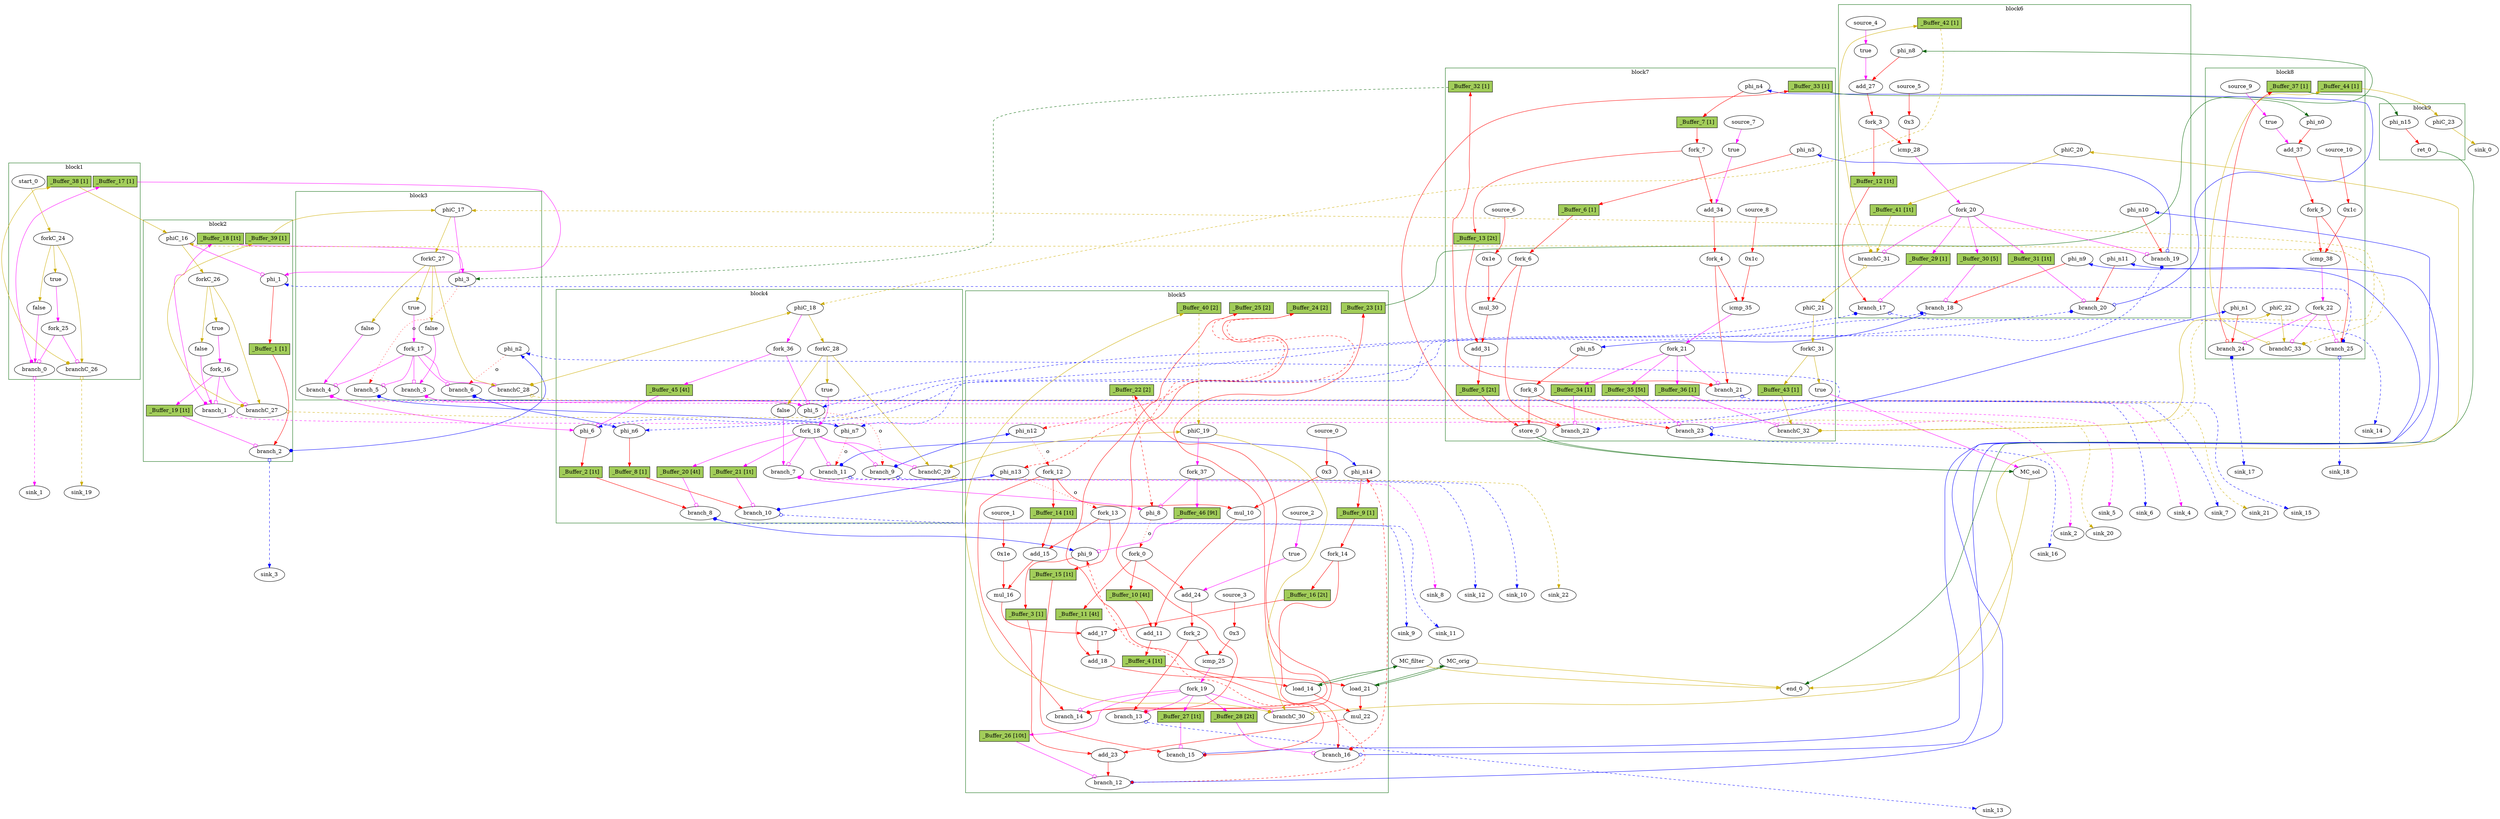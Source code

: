 // Number of blocks: 218
// Number of channels: 334
Digraph G {

  // Blocks
subgraph cluster_1 {
color = "darkgreen"
label = "block1"
  brCst_block1 [type=Constant, in="in1:1", out="out1:1", bbID = 1, value="0x1", label=true,  shape=oval];
  cst_0 [type=Constant, in="in1:1", out="out1:1", bbID = 1, value="0x0", label=false,  shape=oval];
  branch_0 [type=Branch, in="in1:1 in2?:1", out="out1+:1 out2-:1", bbID = 1,  shape=oval];
  start_0 [type=Entry, in="in1:0", out="out1:0", bbID = 1,  shape=oval];
  forkC_24 [type=Fork, in="in1:0", out="out1:0 out2:0 out3:0", bbID = 1,  shape=oval];
  branchC_26 [type=Branch, in="in1:0 in2?:1", out="out1+:0 out2-:0", bbID = 1,  shape=oval];
  fork_25 [type=Fork, in="in1:1", out="out1:1 out2:1", bbID = 1,  shape=oval];
  _Buffer_17 [type=Buffer, in="in1:1", out="out1:1", bbID = 1, slots=1, transparent=false, label="_Buffer_17 [1]",  shape=box, style=filled, fillcolor=darkolivegreen3, height = 0.4];
  _Buffer_38 [type=Buffer, in="in1:0", out="out1:0", bbID = 1, slots=1, transparent=false, label="_Buffer_38 [1]",  shape=box, style=filled, fillcolor=darkolivegreen3, height = 0.4];
}
subgraph cluster_2 {
color = "darkgreen"
label = "block2"
  phi_1 [type=Mux, in="in1?:1 in2:5 in3:5", out="out1:5", delay=0.366, bbID = 2,  shape=oval];
  brCst_block2 [type=Constant, in="in1:1", out="out1:1", bbID = 2, value="0x1", label=true,  shape=oval];
  cst_1 [type=Constant, in="in1:1", out="out1:1", bbID = 2, value="0x0", label=false,  shape=oval];
  branch_1 [type=Branch, in="in1:1 in2?:1", out="out1+:1 out2-:1", bbID = 2,  shape=oval];
  branch_2 [type=Branch, in="in1:5 in2?:1", out="out1+:5 out2-:5", bbID = 2,  shape=oval];
  fork_16 [type=Fork, in="in1:1", out="out1:1 out2:1 out3:1", bbID = 2,  shape=oval];
  phiC_16 [type=CntrlMerge, in="in1:0 in2:0", out="out1:0 out2?:1", delay=0.166, bbID = 2,  shape=oval];
  forkC_26 [type=Fork, in="in1:0", out="out1:0 out2:0 out3:0", bbID = 2,  shape=oval];
  branchC_27 [type=Branch, in="in1:0 in2?:1", out="out1+:0 out2-:0", bbID = 2,  shape=oval];
  _Buffer_1 [type=Buffer, in="in1:5", out="out1:5", bbID = 2, slots=1, transparent=false, label="_Buffer_1 [1]",  shape=box, style=filled, fillcolor=darkolivegreen3, height = 0.4];
  _Buffer_18 [type=Buffer, in="in1:1", out="out1:1", bbID = 2, slots=1, transparent=true, label="_Buffer_18 [1t]",  shape=box, style=filled, fillcolor=darkolivegreen3, height = 0.4];
  _Buffer_19 [type=Buffer, in="in1:1", out="out1:1", bbID = 2, slots=1, transparent=true, label="_Buffer_19 [1t]",  shape=box, style=filled, fillcolor=darkolivegreen3, height = 0.4];
  _Buffer_39 [type=Buffer, in="in1:0", out="out1:0", bbID = 2, slots=1, transparent=false, label="_Buffer_39 [1]",  shape=box, style=filled, fillcolor=darkolivegreen3, height = 0.4];
}
subgraph cluster_3 {
color = "darkgreen"
label = "block3"
  phi_3 [type=Mux, in="in1?:1 in2:5 in3:5", out="out1:5", delay=0.366, bbID = 3,  shape=oval];
  brCst_block3 [type=Constant, in="in1:1", out="out1:1", bbID = 3, value="0x1", label=true,  shape=oval];
  cst_2 [type=Constant, in="in1:1", out="out1:1", bbID = 3, value="0x0", label=false,  shape=oval];
  cst_3 [type=Constant, in="in1:1", out="out1:1", bbID = 3, value="0x0", label=false,  shape=oval];
  phi_n2 [type=Merge, in="in1:5 in2:5", out="out1:5", delay=0.366, bbID = 3,  shape=oval];
  branch_3 [type=Branch, in="in1:1 in2?:1", out="out1+:1 out2-:1", bbID = 3,  shape=oval];
  branch_4 [type=Branch, in="in1:1 in2?:1", out="out1+:1 out2-:1", bbID = 3,  shape=oval];
  branch_5 [type=Branch, in="in1:5 in2?:1", out="out1+:5 out2-:5", bbID = 3,  shape=oval];
  branch_6 [type=Branch, in="in1:5 in2?:1", out="out1+:5 out2-:5", bbID = 3,  shape=oval];
  fork_17 [type=Fork, in="in1:1", out="out1:1 out2:1 out3:1 out4:1 out5:1", bbID = 3,  shape=oval];
  phiC_17 [type=CntrlMerge, in="in1:0 in2:0", out="out1:0 out2?:1", delay=0.166, bbID = 3,  shape=oval];
  forkC_27 [type=Fork, in="in1:0", out="out1:0 out2:0 out3:0 out4:0", bbID = 3,  shape=oval];
  branchC_28 [type=Branch, in="in1:0 in2?:1", out="out1+:0 out2-:0", bbID = 3,  shape=oval];
}
subgraph cluster_4 {
color = "darkgreen"
label = "block4"
  phi_5 [type=Mux, in="in1?:1 in2:3 in3:3", out="out1:3", delay=0.366, bbID = 4, retimingDiff=0.5,  shape=oval];
  phi_6 [type=Mux, in="in1?:1 in2:32 in3:32", out="out1:32", delay=0.366, bbID = 4, retimingDiff=4.5,  shape=oval];
  brCst_block4 [type=Constant, in="in1:1", out="out1:1", bbID = 4, value="0x1", label=true, retimingDiff=0.5,  shape=oval];
  cst_4 [type=Constant, in="in1:1", out="out1:1", bbID = 4, value="0x0", label=false, retimingDiff=0.5,  shape=oval];
  phi_n6 [type=Merge, in="in1:5 in2:5", out="out1:5", delay=0.366, bbID = 4,  shape=oval];
  phi_n7 [type=Merge, in="in1:5 in2:5", out="out1:5", delay=0.366, bbID = 4, retimingDiff=0.5,  shape=oval];
  branch_7 [type=Branch, in="in1:1 in2?:1", out="out1+:1 out2-:1", bbID = 4, retimingDiff=0.5,  shape=oval];
  branch_8 [type=Branch, in="in1:32 in2?:1", out="out1+:32 out2-:32", bbID = 4, retimingDiff=4.5,  shape=oval];
  branch_9 [type=Branch, in="in1:3 in2?:1", out="out1+:3 out2-:3", bbID = 4, retimingDiff=0.5,  shape=oval];
  branch_10 [type=Branch, in="in1:5 in2?:1", out="out1+:5 out2-:5", bbID = 4, retimingDiff=0.5,  shape=oval];
  branch_11 [type=Branch, in="in1:5 in2?:1", out="out1+:5 out2-:5", bbID = 4, retimingDiff=0.5,  shape=oval];
  fork_18 [type=Fork, in="in1:1", out="out1:1 out2:1 out3:1 out4:1 out5:1 out6:1", bbID = 4, retimingDiff=0.5,  shape=oval];
  phiC_18 [type=CntrlMerge, in="in1:0 in2:0", out="out1:0 out2?:1", delay=0.166, bbID = 4, retimingDiff=0.5,  shape=oval];
  forkC_28 [type=Fork, in="in1:0", out="out1:0 out2:0 out3:0", bbID = 4, retimingDiff=0.5,  shape=oval];
  branchC_29 [type=Branch, in="in1:0 in2?:1", out="out1+:0 out2-:0", bbID = 4, retimingDiff=0.5,  shape=oval];
  fork_36 [type=Fork, in="in1:1", out="out1:1 out2:1", bbID = 4, retimingDiff=0.5,  shape=oval];
  _Buffer_2 [type=Buffer, in="in1:32", out="out1:32", bbID = 4, slots=1, transparent=true, label="_Buffer_2 [1t]",  shape=box, style=filled, fillcolor=darkolivegreen3, height = 0.4];
  _Buffer_8 [type=Buffer, in="in1:5", out="out1:5", bbID = 4, slots=1, transparent=false, label="_Buffer_8 [1]",  shape=box, style=filled, fillcolor=darkolivegreen3, height = 0.4];
  _Buffer_20 [type=Buffer, in="in1:1", out="out1:1", bbID = 4, slots=4, transparent=true, label="_Buffer_20 [4t]",  shape=box, style=filled, fillcolor=darkolivegreen3, height = 0.4];
  _Buffer_21 [type=Buffer, in="in1:1", out="out1:1", bbID = 4, slots=1, transparent=true, label="_Buffer_21 [1t]",  shape=box, style=filled, fillcolor=darkolivegreen3, height = 0.4];
  _Buffer_45 [type=Buffer, in="in1:1", out="out1:1", bbID = 4, slots=4, transparent=true, label="_Buffer_45 [4t]",  shape=box, style=filled, fillcolor=darkolivegreen3, height = 0.4];
}
subgraph cluster_5 {
color = "darkgreen"
label = "block5"
  phi_8 [type=Mux, in="in1?:1 in2:3 in3:3", out="out1:3", delay=0.366, bbID = 5, retimingDiff=0.5,  shape=oval];
  phi_9 [type=Mux, in="in1?:1 in2:32 in3:32", out="out1:32", delay=0.366, bbID = 5, retimingDiff=4.5,  shape=oval];
  cst_5 [type=Constant, in="in1:2", out="out1:2", bbID = 5, value="0x3", label="0x3", retimingDiff=0.5,  shape=oval];
  mul_10 [type=Operator, in="in1:5 in2:5", out="out1:5", op = "mul_op", latency=4, bbID = 5, retimingDiff=2,  shape=oval];
  add_11 [type=Operator, in="in1:6 in2:6", out="out1:6", op = "add_op", delay=1.693, bbID = 5, retimingDiff=2.5,  shape=oval];
  load_14 [type=Operator, in="in1:32 in2:6", out="out1:32 out2:6", op = "mc_load_op", latency=2, bbID = 5, portID = 0, offset = 0, retimingDiff=1,  shape=oval];
  add_15 [type=Operator, in="in1:6 in2:6", out="out1:6", op = "add_op", delay=1.693, bbID = 5, retimingDiff=0.5,  shape=oval];
  cst_6 [type=Constant, in="in1:5", out="out1:5", bbID = 5, value="0x1e", label="0x1e", retimingDiff=0.5,  shape=oval];
  mul_16 [type=Operator, in="in1:11 in2:11", out="out1:11", op = "mul_op", latency=4, bbID = 5, retimingDiff=2,  shape=oval];
  add_17 [type=Operator, in="in1:12 in2:12", out="out1:12", op = "add_op", delay=1.693, bbID = 5, retimingDiff=2.5,  shape=oval];
  add_18 [type=Operator, in="in1:13 in2:13", out="out1:13", op = "add_op", delay=1.693, bbID = 5, retimingDiff=2.5,  shape=oval];
  load_21 [type=Operator, in="in1:32 in2:13", out="out1:32 out2:13", op = "mc_load_op", latency=2, bbID = 5, portID = 0, offset = 0, retimingDiff=1,  shape=oval];
  mul_22 [type=Operator, in="in1:32 in2:32", out="out1:32", op = "mul_op", latency=4, bbID = 5, retimingDiff=2,  shape=oval];
  add_23 [type=Operator, in="in1:32 in2:32", out="out1:32", op = "add_op", delay=1.693, bbID = 5, retimingDiff=5.5,  shape=oval];
  cst_7 [type=Constant, in="in1:1", out="out1:1", bbID = 5, value="0x1", label=true, retimingDiff=0.5,  shape=oval];
  add_24 [type=Operator, in="in1:3 in2:3", out="out1:3", op = "add_op", delay=1.693, bbID = 5, retimingDiff=0.5,  shape=oval];
  cst_8 [type=Constant, in="in1:2", out="out1:2", bbID = 5, value="0x3", label="0x3", retimingDiff=0.5,  shape=oval];
  icmp_25 [type=Operator, in="in1:3 in2:3", out="out1:1", op = "icmp_ult_op", delay=1.53, bbID = 5, retimingDiff=0.5,  shape=oval];
  phi_n12 [type=Merge, in="in1:3 in2:3", out="out1:3", delay=0.366, bbID = 5, retimingDiff=0.5,  shape=oval];
  phi_n13 [type=Merge, in="in1:5 in2:5", out="out1:5", delay=0.366, bbID = 5, retimingDiff=0.5,  shape=oval];
  phi_n14 [type=Merge, in="in1:5 in2:5", out="out1:5", delay=0.366, bbID = 5, retimingDiff=0.5,  shape=oval];
  fork_0 [type=Fork, in="in1:3", out="out1:3 out2:3 out3:3", bbID = 5, retimingDiff=0.5,  shape=oval];
  fork_2 [type=Fork, in="in1:3", out="out1:3 out2:3", bbID = 5, retimingDiff=0.5,  shape=oval];
  fork_12 [type=Fork, in="in1:3", out="out1:3 out2:3 out3:3", bbID = 5, retimingDiff=0.5,  shape=oval];
  fork_13 [type=Fork, in="in1:5", out="out1:5 out2:5", bbID = 5, retimingDiff=0.5,  shape=oval];
  fork_14 [type=Fork, in="in1:5", out="out1:5 out2:5", bbID = 5, retimingDiff=1.5,  shape=oval];
  branch_12 [type=Branch, in="in1:32 in2?:1", out="out1+:32 out2-:32", bbID = 5, retimingDiff=5.5,  shape=oval];
  branch_13 [type=Branch, in="in1:3 in2?:1", out="out1+:3 out2-:3", bbID = 5, retimingDiff=0.5,  shape=oval];
  branch_14 [type=Branch, in="in1:3 in2?:1", out="out1+:3 out2-:3", bbID = 5, retimingDiff=0.5,  shape=oval];
  branch_15 [type=Branch, in="in1:5 in2?:1", out="out1+:5 out2-:5", bbID = 5, retimingDiff=1,  shape=oval];
  branch_16 [type=Branch, in="in1:5 in2?:1", out="out1+:5 out2-:5", bbID = 5, retimingDiff=1.5,  shape=oval];
  fork_19 [type=Fork, in="in1:1", out="out1:1 out2:1 out3:1 out4:1 out5:1 out6:1", bbID = 5, retimingDiff=0.5,  shape=oval];
  phiC_19 [type=CntrlMerge, in="in1:0 in2:0", out="out1:0 out2?:1", delay=0.166, bbID = 5, retimingDiff=0.5,  shape=oval];
  branchC_30 [type=Branch, in="in1:0 in2?:1", out="out1+:0 out2-:0", bbID = 5, retimingDiff=0.5,  shape=oval];
  source_0 [type=Source, out="out1:2", bbID = 5, retimingDiff=0.5,  shape=oval];
  source_1 [type=Source, out="out1:5", bbID = 5, retimingDiff=0.5,  shape=oval];
  source_2 [type=Source, out="out1:1", bbID = 5, retimingDiff=0.5,  shape=oval];
  source_3 [type=Source, out="out1:2", bbID = 5, retimingDiff=0.5,  shape=oval];
  fork_37 [type=Fork, in="in1:1", out="out1:1 out2:1", bbID = 5, retimingDiff=0.5,  shape=oval];
  _Buffer_3 [type=Buffer, in="in1:32", out="out1:32", bbID = 5, slots=1, transparent=false, label="_Buffer_3 [1]",  shape=box, style=filled, fillcolor=darkolivegreen3, height = 0.4];
  _Buffer_4 [type=Buffer, in="in1:6", out="out1:6", bbID = 5, slots=1, transparent=true, label="_Buffer_4 [1t]",  shape=box, style=filled, fillcolor=darkolivegreen3, height = 0.4];
  _Buffer_9 [type=Buffer, in="in1:5", out="out1:5", bbID = 5, slots=1, transparent=false, label="_Buffer_9 [1]",  shape=box, style=filled, fillcolor=darkolivegreen3, height = 0.4];
  _Buffer_10 [type=Buffer, in="in1:3", out="out1:3", bbID = 5, slots=4, transparent=true, label="_Buffer_10 [4t]",  shape=box, style=filled, fillcolor=darkolivegreen3, height = 0.4];
  _Buffer_11 [type=Buffer, in="in1:3", out="out1:3", bbID = 5, slots=4, transparent=true, label="_Buffer_11 [4t]",  shape=box, style=filled, fillcolor=darkolivegreen3, height = 0.4];
  _Buffer_14 [type=Buffer, in="in1:3", out="out1:3", bbID = 5, slots=1, transparent=true, label="_Buffer_14 [1t]",  shape=box, style=filled, fillcolor=darkolivegreen3, height = 0.4];
  _Buffer_15 [type=Buffer, in="in1:5", out="out1:5", bbID = 5, slots=1, transparent=true, label="_Buffer_15 [1t]",  shape=box, style=filled, fillcolor=darkolivegreen3, height = 0.4];
  _Buffer_16 [type=Buffer, in="in1:5", out="out1:5", bbID = 5, slots=2, transparent=true, label="_Buffer_16 [2t]",  shape=box, style=filled, fillcolor=darkolivegreen3, height = 0.4];
  _Buffer_22 [type=Buffer, in="in1:3", out="out1:3", bbID = 5, slots=2, transparent=false, label="_Buffer_22 [2]",  shape=box, style=filled, fillcolor=darkolivegreen3, height = 0.4];
  _Buffer_23 [type=Buffer, in="in1:3", out="out1:3", bbID = 5, slots=1, transparent=false, label="_Buffer_23 [1]",  shape=box, style=filled, fillcolor=darkolivegreen3, height = 0.4];
  _Buffer_24 [type=Buffer, in="in1:3", out="out1:3", bbID = 5, slots=2, transparent=false, label="_Buffer_24 [2]",  shape=box, style=filled, fillcolor=darkolivegreen3, height = 0.4];
  _Buffer_25 [type=Buffer, in="in1:5", out="out1:5", bbID = 5, slots=2, transparent=false, label="_Buffer_25 [2]",  shape=box, style=filled, fillcolor=darkolivegreen3, height = 0.4];
  _Buffer_26 [type=Buffer, in="in1:1", out="out1:1", bbID = 5, slots=10, transparent=true, label="_Buffer_26 [10t]",  shape=box, style=filled, fillcolor=darkolivegreen3, height = 0.4];
  _Buffer_27 [type=Buffer, in="in1:1", out="out1:1", bbID = 5, slots=1, transparent=true, label="_Buffer_27 [1t]",  shape=box, style=filled, fillcolor=darkolivegreen3, height = 0.4];
  _Buffer_28 [type=Buffer, in="in1:1", out="out1:1", bbID = 5, slots=2, transparent=true, label="_Buffer_28 [2t]",  shape=box, style=filled, fillcolor=darkolivegreen3, height = 0.4];
  _Buffer_40 [type=Buffer, in="in1:0", out="out1:0", bbID = 5, slots=2, transparent=false, label="_Buffer_40 [2]",  shape=box, style=filled, fillcolor=darkolivegreen3, height = 0.4];
  _Buffer_46 [type=Buffer, in="in1:1", out="out1:1", bbID = 5, slots=9, transparent=true, label="_Buffer_46 [9t]",  shape=box, style=filled, fillcolor=darkolivegreen3, height = 0.4];
}
subgraph cluster_6 {
color = "darkgreen"
label = "block6"
  cst_9 [type=Constant, in="in1:1", out="out1:1", bbID = 6, value="0x1", label=true, retimingDiff=1,  shape=oval];
  add_27 [type=Operator, in="in1:3 in2:3", out="out1:3", op = "add_op", delay=1.693, bbID = 6, retimingDiff=1,  shape=oval];
  cst_10 [type=Constant, in="in1:2", out="out1:2", bbID = 6, value="0x3", label="0x3", retimingDiff=1,  shape=oval];
  icmp_28 [type=Operator, in="in1:3 in2:3", out="out1:1", op = "icmp_ult_op", delay=1.53, bbID = 6, retimingDiff=1,  shape=oval];
  phi_n8 [type=Merge, in="in1:3", out="out1:3", bbID = 6, retimingDiff=1,  shape=oval];
  phi_n9 [type=Merge, in="in1:32", out="out1:32", bbID = 6, retimingDiff=5.5,  shape=oval];
  phi_n10 [type=Merge, in="in1:5", out="out1:5", bbID = 6, retimingDiff=1,  shape=oval];
  phi_n11 [type=Merge, in="in1:5", out="out1:5", bbID = 6, retimingDiff=1.5,  shape=oval];
  fork_3 [type=Fork, in="in1:3", out="out1:3 out2:3", bbID = 6, retimingDiff=1,  shape=oval];
  branch_17 [type=Branch, in="in1:3 in2?:1", out="out1+:3 out2-:3", bbID = 6, retimingDiff=1.5,  shape=oval];
  branch_18 [type=Branch, in="in1:32 in2?:1", out="out1+:32 out2-:32", bbID = 6, retimingDiff=5.5,  shape=oval];
  branch_19 [type=Branch, in="in1:5 in2?:1", out="out1+:5 out2-:5", bbID = 6, retimingDiff=1,  shape=oval];
  branch_20 [type=Branch, in="in1:5 in2?:1", out="out1+:5 out2-:5", bbID = 6, retimingDiff=1.5,  shape=oval];
  fork_20 [type=Fork, in="in1:1", out="out1:1 out2:1 out3:1 out4:1 out5:1", bbID = 6, retimingDiff=1,  shape=oval];
  phiC_20 [type=Merge, in="in1:0", out="out1:0", delay=0.166, bbID = 6, retimingDiff=0.5,  shape=oval];
  branchC_31 [type=Branch, in="in1:0 in2?:1", out="out1+:0 out2-:0", bbID = 6, retimingDiff=1,  shape=oval];
  source_4 [type=Source, out="out1:1", bbID = 6, retimingDiff=1,  shape=oval];
  source_5 [type=Source, out="out1:2", bbID = 6, retimingDiff=1,  shape=oval];
  _Buffer_12 [type=Buffer, in="in1:3", out="out1:3", bbID = 6, slots=1, transparent=true, label="_Buffer_12 [1t]",  shape=box, style=filled, fillcolor=darkolivegreen3, height = 0.4];
  _Buffer_29 [type=Buffer, in="in1:1", out="out1:1", bbID = 6, slots=1, transparent=false, label="_Buffer_29 [1]",  shape=box, style=filled, fillcolor=darkolivegreen3, height = 0.4];
  _Buffer_30 [type=Buffer, in="in1:1", out="out1:1", bbID = 6, slots=5, transparent=false, label="_Buffer_30 [5]",  shape=box, style=filled, fillcolor=darkolivegreen3, height = 0.4];
  _Buffer_31 [type=Buffer, in="in1:1", out="out1:1", bbID = 6, slots=1, transparent=true, label="_Buffer_31 [1t]",  shape=box, style=filled, fillcolor=darkolivegreen3, height = 0.4];
  _Buffer_41 [type=Buffer, in="in1:0", out="out1:0", bbID = 6, slots=1, transparent=true, label="_Buffer_41 [1t]",  shape=box, style=filled, fillcolor=darkolivegreen3, height = 0.4];
  _Buffer_42 [type=Buffer, in="in1:0", out="out1:0", bbID = 6, slots=1, transparent=false, label="_Buffer_42 [1]",  shape=box, style=filled, fillcolor=darkolivegreen3, height = 0.4];
}
subgraph cluster_7 {
color = "darkgreen"
label = "block7"
  cst_11 [type=Constant, in="in1:5", out="out1:5", bbID = 7, value="0x1e", label="0x1e",  shape=oval];
  mul_30 [type=Operator, in="in1:10 in2:10", out="out1:10", op = "mul_op", latency=4, bbID = 7,  shape=oval];
  add_31 [type=Operator, in="in1:11 in2:11", out="out1:11", op = "add_op", delay=1.693, bbID = 7,  shape=oval];
  store_0 [type=Operator, in="in1:32 in2:11", out="out1:32 out2:11", op = "mc_store_op", bbID = 7, portID = 0, offset = 0,  shape=oval];
  cst_12 [type=Constant, in="in1:1", out="out1:1", bbID = 7, value="0x1", label=true,  shape=oval];
  add_34 [type=Operator, in="in1:5 in2:5", out="out1:5", op = "add_op", delay=1.693, bbID = 7,  shape=oval];
  cst_13 [type=Constant, in="in1:5", out="out1:5", bbID = 7, value="0x1c", label="0x1c",  shape=oval];
  icmp_35 [type=Operator, in="in1:5 in2:5", out="out1:1", op = "icmp_ult_op", delay=1.53, bbID = 7,  shape=oval];
  phi_n3 [type=Merge, in="in1:5", out="out1:5", bbID = 7,  shape=oval];
  phi_n4 [type=Merge, in="in1:5", out="out1:5", bbID = 7,  shape=oval];
  phi_n5 [type=Merge, in="in1:32", out="out1:32", bbID = 7,  shape=oval];
  fork_4 [type=Fork, in="in1:5", out="out1:5 out2:5", bbID = 7,  shape=oval];
  fork_6 [type=Fork, in="in1:5", out="out1:5 out2:5", bbID = 7,  shape=oval];
  fork_7 [type=Fork, in="in1:5", out="out1:5 out2:5", bbID = 7,  shape=oval];
  fork_8 [type=Fork, in="in1:32", out="out1:32 out2:32", bbID = 7,  shape=oval];
  branch_21 [type=Branch, in="in1:5 in2?:1", out="out1+:5 out2-:5", bbID = 7,  shape=oval];
  branch_22 [type=Branch, in="in1:5 in2?:1", out="out1+:5 out2-:5", bbID = 7,  shape=oval];
  branch_23 [type=Branch, in="in1:32 in2?:1", out="out1+:32 out2-:32", bbID = 7,  shape=oval];
  fork_21 [type=Fork, in="in1:1", out="out1:1 out2:1 out3:1 out4:1", bbID = 7,  shape=oval];
  cst_16 [type=Constant, in="in1:1", out="out1:1", bbID = 7, value="0x1", label=true,  shape=oval];
  phiC_21 [type=Merge, in="in1:0", out="out1:0", delay=0.166, bbID = 7,  shape=oval];
  forkC_31 [type=Fork, in="in1:0", out="out1:0 out2:0", bbID = 7,  shape=oval];
  branchC_32 [type=Branch, in="in1:0 in2?:1", out="out1+:0 out2-:0", bbID = 7,  shape=oval];
  source_6 [type=Source, out="out1:5", bbID = 7,  shape=oval];
  source_7 [type=Source, out="out1:1", bbID = 7,  shape=oval];
  source_8 [type=Source, out="out1:5", bbID = 7,  shape=oval];
  _Buffer_5 [type=Buffer, in="in1:11", out="out1:11", bbID = 7, slots=2, transparent=true, label="_Buffer_5 [2t]",  shape=box, style=filled, fillcolor=darkolivegreen3, height = 0.4];
  _Buffer_6 [type=Buffer, in="in1:5", out="out1:5", bbID = 7, slots=1, transparent=false, label="_Buffer_6 [1]",  shape=box, style=filled, fillcolor=darkolivegreen3, height = 0.4];
  _Buffer_7 [type=Buffer, in="in1:5", out="out1:5", bbID = 7, slots=1, transparent=false, label="_Buffer_7 [1]",  shape=box, style=filled, fillcolor=darkolivegreen3, height = 0.4];
  _Buffer_13 [type=Buffer, in="in1:5", out="out1:5", bbID = 7, slots=2, transparent=true, label="_Buffer_13 [2t]",  shape=box, style=filled, fillcolor=darkolivegreen3, height = 0.4];
  _Buffer_32 [type=Buffer, in="in1:5", out="out1:5", bbID = 7, slots=1, transparent=false, label="_Buffer_32 [1]",  shape=box, style=filled, fillcolor=darkolivegreen3, height = 0.4];
  _Buffer_33 [type=Buffer, in="in1:5", out="out1:5", bbID = 7, slots=1, transparent=false, label="_Buffer_33 [1]",  shape=box, style=filled, fillcolor=darkolivegreen3, height = 0.4];
  _Buffer_34 [type=Buffer, in="in1:1", out="out1:1", bbID = 7, slots=1, transparent=false, label="_Buffer_34 [1]",  shape=box, style=filled, fillcolor=darkolivegreen3, height = 0.4];
  _Buffer_35 [type=Buffer, in="in1:1", out="out1:1", bbID = 7, slots=5, transparent=true, label="_Buffer_35 [5t]",  shape=box, style=filled, fillcolor=darkolivegreen3, height = 0.4];
  _Buffer_36 [type=Buffer, in="in1:1", out="out1:1", bbID = 7, slots=1, transparent=false, label="_Buffer_36 [1]",  shape=box, style=filled, fillcolor=darkolivegreen3, height = 0.4];
  _Buffer_43 [type=Buffer, in="in1:0", out="out1:0", bbID = 7, slots=1, transparent=false, label="_Buffer_43 [1]",  shape=box, style=filled, fillcolor=darkolivegreen3, height = 0.4];
}
subgraph cluster_8 {
color = "darkgreen"
label = "block8"
  cst_14 [type=Constant, in="in1:1", out="out1:1", bbID = 8, value="0x1", label=true,  shape=oval];
  add_37 [type=Operator, in="in1:5 in2:5", out="out1:5", op = "add_op", delay=1.693, bbID = 8,  shape=oval];
  cst_15 [type=Constant, in="in1:5", out="out1:5", bbID = 8, value="0x1c", label="0x1c",  shape=oval];
  icmp_38 [type=Operator, in="in1:5 in2:5", out="out1:1", op = "icmp_ult_op", delay=1.53, bbID = 8,  shape=oval];
  phi_n0 [type=Merge, in="in1:5", out="out1:5", bbID = 8,  shape=oval];
  phi_n1 [type=Merge, in="in1:32", out="out1:32", bbID = 8,  shape=oval];
  fork_5 [type=Fork, in="in1:5", out="out1:5 out2:5", bbID = 8,  shape=oval];
  branch_24 [type=Branch, in="in1:32 in2?:1", out="out1+:32 out2-:32", bbID = 8,  shape=oval];
  branch_25 [type=Branch, in="in1:5 in2?:1", out="out1+:5 out2-:5", bbID = 8,  shape=oval];
  fork_22 [type=Fork, in="in1:1", out="out1:1 out2:1 out3:1", bbID = 8,  shape=oval];
  phiC_22 [type=Merge, in="in1:0", out="out1:0", delay=0.166, bbID = 8,  shape=oval];
  branchC_33 [type=Branch, in="in1:0 in2?:1", out="out1+:0 out2-:0", bbID = 8,  shape=oval];
  source_9 [type=Source, out="out1:1", bbID = 8,  shape=oval];
  source_10 [type=Source, out="out1:5", bbID = 8,  shape=oval];
  _Buffer_37 [type=Buffer, in="in1:32", out="out1:32", bbID = 8, slots=1, transparent=false, label="_Buffer_37 [1]",  shape=box, style=filled, fillcolor=darkolivegreen3, height = 0.4];
  _Buffer_44 [type=Buffer, in="in1:0", out="out1:0", bbID = 8, slots=1, transparent=false, label="_Buffer_44 [1]",  shape=box, style=filled, fillcolor=darkolivegreen3, height = 0.4];
}
subgraph cluster_9 {
color = "darkgreen"
label = "block9"
  ret_0 [type=Operator, in="in1:32", out="out1:32", op = "ret_op", bbID = 9,  shape=oval];
  phi_n15 [type=Merge, in="in1:32", out="out1:32", bbID = 9,  shape=oval];
  phiC_23 [type=Merge, in="in1:0", out="out1:0", delay=0.166, bbID = 9,  shape=oval];
}
  MC_filter [type=MC, in="in1:6*l0a", out="out1:32*l0d out2:0*e", bbID = 0, memory = "filter", bbcount = 0, ldcount = 1, stcount = 0, ];
  MC_orig [type=MC, in="in1:13*l0a", out="out1:32*l0d out2:0*e", bbID = 0, memory = "orig", bbcount = 0, ldcount = 1, stcount = 0, ];
  MC_sol [type=MC, in="in1:32*c0 in2:11*s0a in3:32*s0d", out="out1:0*e", bbID = 0, memory = "sol", bbcount = 1, ldcount = 0, stcount = 1, ];
  end_0 [type=Exit, in="in1:0*e in2:0*e in3:0*e in4:32", out="out1:32", bbID = 0,  shape=oval];
  sink_0 [type=Sink, in="in1:0", bbID = 0,  shape=oval];
  sink_1 [type=Sink, in="in1:1", bbID = 0,  shape=oval];
  sink_2 [type=Sink, in="in1:1", bbID = 0,  shape=oval];
  sink_3 [type=Sink, in="in1:5", bbID = 0,  shape=oval];
  sink_4 [type=Sink, in="in1:1", bbID = 0,  shape=oval];
  sink_5 [type=Sink, in="in1:1", bbID = 0,  shape=oval];
  sink_6 [type=Sink, in="in1:5", bbID = 0,  shape=oval];
  sink_7 [type=Sink, in="in1:5", bbID = 0,  shape=oval];
  sink_8 [type=Sink, in="in1:1", bbID = 0,  shape=oval];
  sink_9 [type=Sink, in="in1:32", bbID = 0,  shape=oval];
  sink_10 [type=Sink, in="in1:3", bbID = 0,  shape=oval];
  sink_11 [type=Sink, in="in1:5", bbID = 0,  shape=oval];
  sink_12 [type=Sink, in="in1:5", bbID = 0,  shape=oval];
  sink_13 [type=Sink, in="in1:3", bbID = 0,  shape=oval];
  sink_14 [type=Sink, in="in1:3", bbID = 0,  shape=oval];
  sink_15 [type=Sink, in="in1:5", bbID = 0,  shape=oval];
  sink_16 [type=Sink, in="in1:32", bbID = 0,  shape=oval];
  sink_17 [type=Sink, in="in1:32", bbID = 0,  shape=oval];
  sink_18 [type=Sink, in="in1:5", bbID = 0,  shape=oval];
  sink_19 [type=Sink, in="in1:0", bbID = 0,  shape=oval];
  sink_20 [type=Sink, in="in1:0", bbID = 0,  shape=oval];
  sink_21 [type=Sink, in="in1:0", bbID = 0,  shape=oval];
  sink_22 [type=Sink, in="in1:0", bbID = 0,  shape=oval];

  // Channels
  brCst_block1 -> fork_25 [from=out1, to=in1, arrowhead=normal, color=magenta];
  cst_0 -> branch_0 [from=out1, to=in1, arrowhead=normal, color=magenta];
  phi_1 -> _Buffer_1 [from=out1, to=in1, arrowhead=normal, color=red];
  brCst_block2 -> fork_16 [from=out1, to=in1, arrowhead=normal, color=magenta];
  cst_1 -> branch_1 [from=out1, to=in1, arrowhead=normal, color=magenta];
  phi_3 -> branch_5 [from=out1, to=in1, arrowhead=normal, color=red, slots=1, style=dotted, label="o", transparent=true];
  brCst_block3 -> fork_17 [from=out1, to=in1, arrowhead=normal, color=magenta];
  cst_2 -> branch_3 [from=out1, to=in1, arrowhead=normal, color=magenta];
  phi_5 -> branch_9 [from=out1, to=in1, arrowhead=normal, color=red, slots=1, style=dotted, label="o", transparent=true];
  cst_3 -> branch_4 [from=out1, to=in1, arrowhead=normal, color=magenta];
  phi_6 -> _Buffer_2 [from=out1, to=in1, arrowhead=normal, color=red];
  brCst_block4 -> fork_18 [from=out1, to=in1, arrowhead=normal, color=magenta];
  cst_4 -> branch_7 [from=out1, to=in1, arrowhead=normal, color=magenta];
  phi_8 -> fork_0 [from=out1, to=in1, arrowhead=normal, color=red, slots=1, style=dotted, label="o", transparent=true];
  phi_9 -> _Buffer_3 [from=out1, to=in1, arrowhead=normal, color=red];
  cst_5 -> mul_10 [from=out1, to=in2, arrowhead=normal, color=red];
  mul_10 -> add_11 [from=out1, to=in1, arrowhead=normal, color=red];
  add_11 -> _Buffer_4 [from=out1, to=in1, arrowhead=normal, color=red];
  load_14 -> mul_22 [from=out1, to=in1, arrowhead=normal, color=red];
  load_14 -> MC_filter [from=out2, to=in1, arrowhead=normal, color=darkgreen];
  add_15 -> mul_16 [from=out1, to=in1, arrowhead=normal, color=red];
  cst_6 -> mul_16 [from=out1, to=in2, arrowhead=normal, color=red];
  mul_16 -> add_17 [from=out1, to=in1, arrowhead=normal, color=red];
  add_17 -> add_18 [from=out1, to=in1, arrowhead=normal, color=red];
  add_18 -> load_21 [from=out1, to=in2, arrowhead=normal, color=red];
  load_21 -> mul_22 [from=out1, to=in2, arrowhead=normal, color=red];
  load_21 -> MC_orig [from=out2, to=in1, arrowhead=normal, color=darkgreen];
  mul_22 -> add_23 [from=out1, to=in2, arrowhead=normal, color=red];
  add_23 -> branch_12 [from=out1, to=in1, arrowhead=normal, color=red];
  cst_7 -> add_24 [from=out1, to=in2, arrowhead=normal, color=magenta];
  add_24 -> fork_2 [from=out1, to=in1, arrowhead=normal, color=red];
  cst_8 -> icmp_25 [from=out1, to=in2, arrowhead=normal, color=red];
  icmp_25 -> fork_19 [from=out1, to=in1, arrowhead=normal, color=magenta];
  cst_9 -> add_27 [from=out1, to=in2, arrowhead=normal, color=magenta];
  add_27 -> fork_3 [from=out1, to=in1, arrowhead=normal, color=red];
  cst_10 -> icmp_28 [from=out1, to=in2, arrowhead=normal, color=red];
  icmp_28 -> fork_20 [from=out1, to=in1, arrowhead=normal, color=magenta];
  cst_11 -> mul_30 [from=out1, to=in2, arrowhead=normal, color=red];
  mul_30 -> add_31 [from=out1, to=in1, arrowhead=normal, color=red];
  add_31 -> _Buffer_5 [from=out1, to=in1, arrowhead=normal, color=red];
  store_0 -> MC_sol [from=out2, to=in2, arrowhead=normal, color=darkgreen];
  store_0 -> MC_sol [from=out1, to=in3, arrowhead=normal, color=darkgreen];
  cst_12 -> add_34 [from=out1, to=in2, arrowhead=normal, color=magenta];
  add_34 -> fork_4 [from=out1, to=in1, arrowhead=normal, color=red];
  cst_13 -> icmp_35 [from=out1, to=in2, arrowhead=normal, color=red];
  icmp_35 -> fork_21 [from=out1, to=in1, arrowhead=normal, color=magenta];
  cst_14 -> add_37 [from=out1, to=in2, arrowhead=normal, color=magenta];
  add_37 -> fork_5 [from=out1, to=in1, arrowhead=normal, color=red];
  cst_15 -> icmp_38 [from=out1, to=in2, arrowhead=normal, color=red];
  icmp_38 -> fork_22 [from=out1, to=in1, arrowhead=normal, color=magenta];
  ret_0 -> end_0 [from=out1, to=in4, arrowhead=normal, color=darkgreen];
  phi_n0 -> add_37 [from=out1, to=in1, arrowhead=normal, color=red];
  phi_n1 -> branch_24 [from=out1, to=in1, arrowhead=normal, color=red];
  phi_n2 -> branch_6 [from=out1, to=in1, arrowhead=normal, color=red, slots=1, style=dotted, label="o", transparent=true];
  phi_n3 -> _Buffer_6 [from=out1, to=in1, arrowhead=normal, color=red];
  phi_n4 -> _Buffer_7 [from=out1, to=in1, arrowhead=normal, color=red];
  phi_n5 -> fork_8 [from=out1, to=in1, arrowhead=normal, color=red];
  phi_n6 -> _Buffer_8 [from=out1, to=in1, arrowhead=normal, color=red];
  phi_n7 -> branch_11 [from=out1, to=in1, arrowhead=normal, color=red, slots=1, style=dotted, label="o", transparent=true];
  phi_n8 -> add_27 [from=out1, to=in1, arrowhead=normal, color=red];
  phi_n9 -> branch_18 [from=out1, to=in1, arrowhead=normal, color=red];
  phi_n10 -> branch_19 [from=out1, to=in1, arrowhead=normal, color=red];
  phi_n11 -> branch_20 [from=out1, to=in1, arrowhead=normal, color=red];
  phi_n12 -> fork_12 [from=out1, to=in1, arrowhead=normal, color=red, slots=1, style=dotted, label="o", transparent=true];
  phi_n13 -> fork_13 [from=out1, to=in1, arrowhead=normal, color=red, slots=1, style=dotted, label="o", transparent=true];
  phi_n14 -> _Buffer_9 [from=out1, to=in1, arrowhead=normal, color=red];
  phi_n15 -> ret_0 [from=out1, to=in1, arrowhead=normal, color=red];
  fork_0 -> _Buffer_10 [from=out1, to=in1, arrowhead=normal, color=red];
  fork_0 -> _Buffer_11 [from=out2, to=in1, arrowhead=normal, color=red];
  fork_0 -> add_24 [from=out3, to=in1, arrowhead=normal, color=red];
  fork_2 -> icmp_25 [from=out1, to=in1, arrowhead=normal, color=red];
  fork_2 -> branch_13 [from=out2, to=in1, arrowhead=normal, color=red];
  fork_3 -> icmp_28 [from=out1, to=in1, arrowhead=normal, color=red];
  fork_3 -> _Buffer_12 [from=out2, to=in1, arrowhead=normal, color=red];
  fork_4 -> icmp_35 [from=out1, to=in1, arrowhead=normal, color=red];
  fork_4 -> branch_21 [from=out2, to=in1, arrowhead=normal, color=red];
  fork_5 -> icmp_38 [from=out1, to=in1, arrowhead=normal, color=red];
  fork_5 -> branch_25 [from=out2, to=in1, arrowhead=normal, color=red];
  fork_6 -> mul_30 [from=out1, to=in1, arrowhead=normal, color=red];
  fork_6 -> branch_22 [from=out2, to=in1, arrowhead=normal, color=red];
  fork_7 -> _Buffer_13 [from=out1, to=in1, arrowhead=normal, color=red];
  fork_7 -> add_34 [from=out2, to=in1, arrowhead=normal, color=red];
  fork_8 -> store_0 [from=out1, to=in1, arrowhead=normal, color=red];
  fork_8 -> branch_23 [from=out2, to=in1, arrowhead=normal, color=red];
  fork_12 -> mul_10 [from=out1, to=in1, arrowhead=normal, color=red];
  fork_12 -> _Buffer_14 [from=out2, to=in1, arrowhead=normal, color=red];
  fork_12 -> branch_14 [from=out3, to=in1, arrowhead=normal, color=red];
  fork_13 -> add_15 [from=out1, to=in1, arrowhead=normal, color=red];
  fork_13 -> _Buffer_15 [from=out2, to=in1, arrowhead=normal, color=red];
  fork_14 -> _Buffer_16 [from=out1, to=in1, arrowhead=normal, color=red];
  fork_14 -> branch_16 [from=out2, to=in1, arrowhead=normal, color=red];
  branch_0 -> _Buffer_17 [from=out1, to=in1, dir=both, arrowtail=dot, arrowhead=normal, color=magenta, constraint=false];
  branch_0 -> sink_1 [from=out2, to=in1, dir=both, arrowtail=odot, arrowhead=normal, color=magenta, style=dashed, minlen = 3];
  branch_1 -> _Buffer_18 [from=out1, to=in1, dir=both, arrowtail=dot, arrowhead=normal, color=magenta, constraint=false];
  branch_1 -> sink_2 [from=out2, to=in1, dir=both, arrowtail=odot, arrowhead=normal, color=magenta, style=dashed, minlen = 3];
  branch_2 -> phi_n2 [from=out1, to=in1, dir=both, arrowtail=dot, arrowhead=normal, color=blue];
  branch_2 -> sink_3 [from=out2, to=in1, dir=both, arrowtail=odot, arrowhead=normal, color=blue, style=dashed, minlen = 3];
  fork_16 -> branch_1 [from=out2, to=in2, arrowhead=obox, color=magenta];
  fork_16 -> _Buffer_19 [from=out1, to=in1, arrowhead=normal, color=magenta];
  fork_16 -> branchC_27 [from=out3, to=in2, arrowhead=obox, color=magenta];
  branch_3 -> phi_5 [from=out1, to=in2, dir=both, arrowtail=dot, arrowhead=normal, color=magenta];
  branch_3 -> sink_4 [from=out2, to=in1, dir=both, arrowtail=odot, arrowhead=normal, color=magenta, style=dashed, minlen = 3];
  branch_4 -> phi_6 [from=out1, to=in2, dir=both, arrowtail=dot, arrowhead=normal, color=magenta];
  branch_4 -> sink_5 [from=out2, to=in1, dir=both, arrowtail=odot, arrowhead=normal, color=magenta, style=dashed, minlen = 3];
  branch_5 -> phi_n7 [from=out1, to=in1, dir=both, arrowtail=dot, arrowhead=normal, color=blue];
  branch_5 -> sink_6 [from=out2, to=in1, dir=both, arrowtail=odot, arrowhead=normal, color=blue, style=dashed, minlen = 3];
  branch_6 -> phi_n6 [from=out1, to=in1, dir=both, arrowtail=dot, arrowhead=normal, color=blue];
  branch_6 -> sink_7 [from=out2, to=in1, dir=both, arrowtail=odot, arrowhead=normal, color=blue, style=dashed, minlen = 3];
  fork_17 -> branch_3 [from=out4, to=in2, arrowhead=obox, color=magenta];
  fork_17 -> branch_4 [from=out3, to=in2, arrowhead=obox, color=magenta];
  fork_17 -> branch_5 [from=out2, to=in2, arrowhead=obox, color=magenta];
  fork_17 -> branch_6 [from=out1, to=in2, arrowhead=obox, color=magenta];
  fork_17 -> branchC_28 [from=out5, to=in2, arrowhead=obox, color=magenta];
  branch_7 -> phi_8 [from=out1, to=in2, dir=both, arrowtail=dot, arrowhead=normal, color=magenta];
  branch_7 -> sink_8 [from=out2, to=in1, dir=both, arrowtail=odot, arrowhead=normal, color=magenta, style=dashed, minlen = 3];
  branch_8 -> phi_9 [from=out1, to=in2, dir=both, arrowtail=dot, arrowhead=normal, color=blue];
  branch_8 -> sink_9 [from=out2, to=in1, dir=both, arrowtail=odot, arrowhead=normal, color=blue, style=dashed, minlen = 3];
  branch_9 -> phi_n12 [from=out1, to=in1, dir=both, arrowtail=dot, arrowhead=normal, color=blue];
  branch_9 -> sink_10 [from=out2, to=in1, dir=both, arrowtail=odot, arrowhead=normal, color=blue, style=dashed, minlen = 3];
  branch_10 -> phi_n13 [from=out1, to=in1, dir=both, arrowtail=dot, arrowhead=normal, color=blue];
  branch_10 -> sink_11 [from=out2, to=in1, dir=both, arrowtail=odot, arrowhead=normal, color=blue, style=dashed, minlen = 3];
  branch_11 -> phi_n14 [from=out1, to=in1, dir=both, arrowtail=dot, arrowhead=normal, color=blue];
  branch_11 -> sink_12 [from=out2, to=in1, dir=both, arrowtail=odot, arrowhead=normal, color=blue, style=dashed, minlen = 3];
  fork_18 -> branch_7 [from=out5, to=in2, arrowhead=obox, color=magenta];
  fork_18 -> _Buffer_20 [from=out4, to=in1, arrowhead=normal, color=magenta];
  fork_18 -> branch_9 [from=out3, to=in2, arrowhead=obox, color=magenta];
  fork_18 -> _Buffer_21 [from=out2, to=in1, arrowhead=normal, color=magenta];
  fork_18 -> branch_11 [from=out1, to=in2, arrowhead=obox, color=magenta];
  fork_18 -> branchC_29 [from=out6, to=in2, arrowhead=obox, color=magenta];
  branch_12 -> phi_9 [from=out1, to=in3, dir=both, arrowtail=dot, arrowhead=normal, color=red, constraint=false, style=dashed, minlen = 3];
  branch_12 -> phi_n9 [from=out2, to=in1, dir=both, arrowtail=odot, arrowhead=normal, color=blue];
  branch_13 -> _Buffer_22 [from=out1, to=in1, dir=both, arrowtail=dot, arrowhead=normal, color=red, constraint=false];
  branch_13 -> sink_13 [from=out2, to=in1, dir=both, arrowtail=odot, arrowhead=normal, color=blue, style=dashed, minlen = 3];
  branch_14 -> _Buffer_23 [from=out2, to=in1, dir=both, arrowtail=odot, arrowhead=normal, color=red, constraint=false];
  branch_14 -> _Buffer_24 [from=out1, to=in1, dir=both, arrowtail=dot, arrowhead=normal, color=red, constraint=false];
  branch_15 -> phi_n10 [from=out2, to=in1, dir=both, arrowtail=odot, arrowhead=normal, color=blue];
  branch_15 -> _Buffer_25 [from=out1, to=in1, dir=both, arrowtail=dot, arrowhead=normal, color=red, constraint=false];
  branch_16 -> phi_n11 [from=out2, to=in1, dir=both, arrowtail=odot, arrowhead=normal, color=blue];
  branch_16 -> phi_n14 [from=out1, to=in2, dir=both, arrowtail=dot, arrowhead=normal, color=red, constraint=false, style=dashed, minlen = 3];
  fork_19 -> _Buffer_26 [from=out5, to=in1, arrowhead=normal, color=magenta];
  fork_19 -> branch_13 [from=out4, to=in2, arrowhead=obox, color=magenta];
  fork_19 -> branch_14 [from=out3, to=in2, arrowhead=obox, color=magenta];
  fork_19 -> _Buffer_27 [from=out2, to=in1, arrowhead=normal, color=magenta];
  fork_19 -> _Buffer_28 [from=out1, to=in1, arrowhead=normal, color=magenta];
  fork_19 -> branchC_30 [from=out6, to=in2, arrowhead=obox, color=magenta];
  branch_17 -> phi_5 [from=out1, to=in3, dir=both, arrowtail=dot, arrowhead=normal, color=blue, style=dashed, minlen = 3];
  branch_17 -> sink_14 [from=out2, to=in1, dir=both, arrowtail=odot, arrowhead=normal, color=blue, style=dashed, minlen = 3];
  branch_18 -> phi_6 [from=out1, to=in3, dir=both, arrowtail=dot, arrowhead=normal, color=blue, style=dashed, minlen = 3];
  branch_18 -> phi_n5 [from=out2, to=in1, dir=both, arrowtail=odot, arrowhead=normal, color=blue];
  branch_19 -> phi_n3 [from=out2, to=in1, dir=both, arrowtail=odot, arrowhead=normal, color=blue];
  branch_19 -> phi_n6 [from=out1, to=in2, dir=both, arrowtail=dot, arrowhead=normal, color=blue, style=dashed, minlen = 3];
  branch_20 -> phi_n4 [from=out2, to=in1, dir=both, arrowtail=odot, arrowhead=normal, color=blue];
  branch_20 -> phi_n7 [from=out1, to=in2, dir=both, arrowtail=dot, arrowhead=normal, color=blue, style=dashed, minlen = 3];
  fork_20 -> _Buffer_29 [from=out4, to=in1, arrowhead=normal, color=magenta];
  fork_20 -> _Buffer_30 [from=out3, to=in1, arrowhead=normal, color=magenta];
  fork_20 -> branch_19 [from=out2, to=in2, arrowhead=obox, color=magenta];
  fork_20 -> _Buffer_31 [from=out1, to=in1, arrowhead=normal, color=magenta];
  fork_20 -> branchC_31 [from=out5, to=in2, arrowhead=obox, color=magenta];
  branch_21 -> _Buffer_32 [from=out1, to=in1, dir=both, arrowtail=dot, arrowhead=normal, color=red, constraint=false];
  branch_21 -> sink_15 [from=out2, to=in1, dir=both, arrowtail=odot, arrowhead=normal, color=blue, style=dashed, minlen = 3];
  branch_22 -> _Buffer_33 [from=out2, to=in1, dir=both, arrowtail=odot, arrowhead=normal, color=red, constraint=false];
  branch_22 -> phi_n2 [from=out1, to=in2, dir=both, arrowtail=dot, arrowhead=normal, color=blue, style=dashed, minlen = 3];
  branch_23 -> phi_n1 [from=out2, to=in1, dir=both, arrowtail=odot, arrowhead=normal, color=blue];
  branch_23 -> sink_16 [from=out1, to=in1, dir=both, arrowtail=dot, arrowhead=normal, color=blue, style=dashed, minlen = 3];
  fork_21 -> branch_21 [from=out3, to=in2, arrowhead=obox, color=magenta];
  fork_21 -> _Buffer_34 [from=out2, to=in1, arrowhead=normal, color=magenta];
  fork_21 -> _Buffer_35 [from=out1, to=in1, arrowhead=normal, color=magenta];
  fork_21 -> _Buffer_36 [from=out4, to=in1, arrowhead=normal, color=magenta];
  branch_24 -> _Buffer_37 [from=out2, to=in1, dir=both, arrowtail=odot, arrowhead=normal, color=red, constraint=false];
  branch_24 -> sink_17 [from=out1, to=in1, dir=both, arrowtail=dot, arrowhead=normal, color=blue, style=dashed, minlen = 3];
  branch_25 -> phi_1 [from=out1, to=in3, dir=both, arrowtail=dot, arrowhead=normal, color=blue, style=dashed, minlen = 3];
  branch_25 -> sink_18 [from=out2, to=in1, dir=both, arrowtail=odot, arrowhead=normal, color=blue, style=dashed, minlen = 3];
  fork_22 -> branch_24 [from=out2, to=in2, arrowhead=obox, color=magenta];
  fork_22 -> branch_25 [from=out1, to=in2, arrowhead=obox, color=magenta];
  fork_22 -> branchC_33 [from=out3, to=in2, arrowhead=obox, color=magenta];
  MC_filter -> load_14 [from=out1, to=in1, arrowhead=normal, color=darkgreen];
  MC_filter -> end_0 [from=out2, to=in1, arrowhead=normal, color=gold3];
  MC_orig -> load_21 [from=out1, to=in1, arrowhead=normal, color=darkgreen];
  MC_orig -> end_0 [from=out2, to=in2, arrowhead=normal, color=gold3];
  MC_sol -> end_0 [from=out1, to=in3, arrowhead=normal, color=gold3];
  cst_16 -> MC_sol [from=out1, to=in1, arrowhead=normal, color=magenta];
  start_0 -> forkC_24 [from=out1, to=in1, arrowhead=normal, color=gold3];
  forkC_24 -> brCst_block1 [from=out3, to=in1, arrowhead=normal, color=gold3];
  forkC_24 -> cst_0 [from=out1, to=in1, arrowhead=normal, color=gold3];
  forkC_24 -> branchC_26 [from=out2, to=in1, arrowhead=normal, color=gold3];
  branchC_26 -> _Buffer_38 [from=out1, to=in1, dir=both, arrowtail=dot, arrowhead=normal, color=gold3, constraint=false];
  branchC_26 -> sink_19 [from=out2, to=in1, dir=both, arrowtail=odot, arrowhead=normal, color=gold3, style=dashed, minlen = 3];
  fork_25 -> branch_0 [from=out1, to=in2, arrowhead=obox, color=magenta];
  fork_25 -> branchC_26 [from=out2, to=in2, arrowhead=obox, color=magenta];
  phiC_16 -> phi_1 [from=out2, to=in1, arrowhead=obox, color=magenta];
  phiC_16 -> forkC_26 [from=out1, to=in1, arrowhead=normal, color=gold3];
  forkC_26 -> brCst_block2 [from=out3, to=in1, arrowhead=normal, color=gold3];
  forkC_26 -> cst_1 [from=out1, to=in1, arrowhead=normal, color=gold3];
  forkC_26 -> branchC_27 [from=out2, to=in1, arrowhead=normal, color=gold3];
  branchC_27 -> _Buffer_39 [from=out1, to=in1, dir=both, arrowtail=dot, arrowhead=normal, color=gold3, constraint=false];
  branchC_27 -> sink_20 [from=out2, to=in1, dir=both, arrowtail=odot, arrowhead=normal, color=gold3, style=dashed, minlen = 3];
  phiC_17 -> phi_3 [from=out2, to=in1, arrowhead=obox, color=magenta];
  phiC_17 -> forkC_27 [from=out1, to=in1, arrowhead=normal, color=gold3];
  forkC_27 -> brCst_block3 [from=out4, to=in1, arrowhead=normal, color=gold3];
  forkC_27 -> cst_2 [from=out1, to=in1, arrowhead=normal, color=gold3];
  forkC_27 -> cst_3 [from=out2, to=in1, arrowhead=normal, color=gold3];
  forkC_27 -> branchC_28 [from=out3, to=in1, arrowhead=normal, color=gold3];
  branchC_28 -> phiC_18 [from=out1, to=in1, dir=both, arrowtail=dot, arrowhead=normal, color=gold3];
  branchC_28 -> sink_21 [from=out2, to=in1, dir=both, arrowtail=odot, arrowhead=normal, color=gold3, style=dashed, minlen = 3];
  phiC_18 -> forkC_28 [from=out1, to=in1, arrowhead=normal, color=gold3];
  phiC_18 -> fork_36 [from=out2, to=in1, arrowhead=normal, color=magenta];
  forkC_28 -> brCst_block4 [from=out3, to=in1, arrowhead=normal, color=gold3];
  forkC_28 -> cst_4 [from=out1, to=in1, arrowhead=normal, color=gold3];
  forkC_28 -> branchC_29 [from=out2, to=in1, arrowhead=normal, color=gold3];
  branchC_29 -> phiC_19 [from=out1, to=in1, dir=both, arrowtail=dot, arrowhead=normal, color=gold3];
  branchC_29 -> sink_22 [from=out2, to=in1, dir=both, arrowtail=odot, arrowhead=normal, color=gold3, style=dashed, minlen = 3];
  phiC_19 -> branchC_30 [from=out1, to=in1, arrowhead=normal, color=gold3];
  phiC_19 -> fork_37 [from=out2, to=in1, arrowhead=normal, color=magenta];
  branchC_30 -> _Buffer_40 [from=out1, to=in1, dir=both, arrowtail=dot, arrowhead=normal, color=gold3, constraint=false];
  branchC_30 -> phiC_20 [from=out2, to=in1, dir=both, arrowtail=odot, arrowhead=normal, color=gold3];
  phiC_20 -> _Buffer_41 [from=out1, to=in1, arrowhead=normal, color=gold3];
  branchC_31 -> _Buffer_42 [from=out1, to=in1, dir=both, arrowtail=dot, arrowhead=normal, color=gold3, constraint=false];
  branchC_31 -> phiC_21 [from=out2, to=in1, dir=both, arrowtail=odot, arrowhead=normal, color=gold3];
  phiC_21 -> forkC_31 [from=out1, to=in1, arrowhead=normal, color=gold3];
  forkC_31 -> cst_16 [from=out1, to=in1, arrowhead=normal, color=gold3];
  forkC_31 -> _Buffer_43 [from=out2, to=in1, arrowhead=normal, color=gold3];
  branchC_32 -> phiC_17 [from=out1, to=in2, dir=both, arrowtail=dot, arrowhead=normal, color=gold3, style=dashed, minlen = 3];
  branchC_32 -> phiC_22 [from=out2, to=in1, dir=both, arrowtail=odot, arrowhead=normal, color=gold3];
  phiC_22 -> branchC_33 [from=out1, to=in1, arrowhead=normal, color=gold3];
  branchC_33 -> phiC_16 [from=out1, to=in2, dir=both, arrowtail=dot, arrowhead=normal, color=gold3, style=dashed, minlen = 3];
  branchC_33 -> _Buffer_44 [from=out2, to=in1, dir=both, arrowtail=odot, arrowhead=normal, color=gold3, constraint=false];
  phiC_23 -> sink_0 [from=out1, to=in1, arrowhead=normal, color=gold3];
  source_0 -> cst_5 [from=out1, to=in1, arrowhead=normal, color=red];
  source_1 -> cst_6 [from=out1, to=in1, arrowhead=normal, color=red];
  source_2 -> cst_7 [from=out1, to=in1, arrowhead=normal, color=magenta];
  source_3 -> cst_8 [from=out1, to=in1, arrowhead=normal, color=red];
  source_4 -> cst_9 [from=out1, to=in1, arrowhead=normal, color=magenta];
  source_5 -> cst_10 [from=out1, to=in1, arrowhead=normal, color=red];
  source_6 -> cst_11 [from=out1, to=in1, arrowhead=normal, color=red];
  source_7 -> cst_12 [from=out1, to=in1, arrowhead=normal, color=magenta];
  source_8 -> cst_13 [from=out1, to=in1, arrowhead=normal, color=red];
  source_9 -> cst_14 [from=out1, to=in1, arrowhead=normal, color=magenta];
  source_10 -> cst_15 [from=out1, to=in1, arrowhead=normal, color=red];
  fork_36 -> phi_5 [from=out1, to=in1, arrowhead=obox, color=magenta];
  fork_36 -> _Buffer_45 [from=out2, to=in1, arrowhead=normal, color=magenta];
  fork_37 -> phi_8 [from=out1, to=in1, arrowhead=obox, color=magenta];
  fork_37 -> _Buffer_46 [from=out2, to=in1, arrowhead=normal, color=magenta];
  _Buffer_1 -> branch_2 [from=out1, to=in1, arrowhead=normal, color=red];
  _Buffer_2 -> branch_8 [from=out1, to=in1, arrowhead=normal, color=red];
  _Buffer_3 -> add_23 [from=out1, to=in1, arrowhead=normal, color=red];
  _Buffer_4 -> load_14 [from=out1, to=in2, arrowhead=normal, color=red];
  _Buffer_5 -> store_0 [from=out1, to=in2, arrowhead=normal, color=red];
  _Buffer_6 -> fork_6 [from=out1, to=in1, arrowhead=normal, color=red];
  _Buffer_7 -> fork_7 [from=out1, to=in1, arrowhead=normal, color=red];
  _Buffer_8 -> branch_10 [from=out1, to=in1, arrowhead=normal, color=red];
  _Buffer_9 -> fork_14 [from=out1, to=in1, arrowhead=normal, color=red];
  _Buffer_10 -> add_11 [from=out1, to=in2, arrowhead=normal, color=red];
  _Buffer_11 -> add_18 [from=out1, to=in2, arrowhead=normal, color=red];
  _Buffer_12 -> branch_17 [from=out1, to=in1, arrowhead=normal, color=red];
  _Buffer_13 -> add_31 [from=out1, to=in2, arrowhead=normal, color=red];
  _Buffer_14 -> add_15 [from=out1, to=in2, arrowhead=normal, color=red];
  _Buffer_15 -> branch_15 [from=out1, to=in1, arrowhead=normal, color=red];
  _Buffer_16 -> add_17 [from=out1, to=in2, arrowhead=normal, color=red];
  _Buffer_17 -> phi_1 [from=out1, to=in2, arrowhead=normal, color=magenta];
  _Buffer_18 -> phi_3 [from=out1, to=in2, arrowhead=normal, color=magenta];
  _Buffer_19 -> branch_2 [from=out1, to=in2, arrowhead=obox, color=magenta];
  _Buffer_20 -> branch_8 [from=out1, to=in2, arrowhead=obox, color=magenta];
  _Buffer_21 -> branch_10 [from=out1, to=in2, arrowhead=obox, color=magenta];
  _Buffer_22 -> phi_8 [from=out1, to=in3, arrowhead=normal, color=red, style=dashed, minlen = 3];
  _Buffer_23 -> phi_n8 [from=out1, to=in1, arrowhead=normal, color=darkgreen];
  _Buffer_24 -> phi_n12 [from=out1, to=in2, arrowhead=normal, color=red, constraint=false, style=dashed, minlen = 3];
  _Buffer_25 -> phi_n13 [from=out1, to=in2, arrowhead=normal, color=red, constraint=false, style=dashed, minlen = 3];
  _Buffer_26 -> branch_12 [from=out1, to=in2, arrowhead=obox, color=magenta];
  _Buffer_27 -> branch_15 [from=out1, to=in2, arrowhead=obox, color=magenta];
  _Buffer_28 -> branch_16 [from=out1, to=in2, arrowhead=obox, color=magenta];
  _Buffer_29 -> branch_17 [from=out1, to=in2, arrowhead=obox, color=magenta];
  _Buffer_30 -> branch_18 [from=out1, to=in2, arrowhead=obox, color=magenta];
  _Buffer_31 -> branch_20 [from=out1, to=in2, arrowhead=obox, color=magenta];
  _Buffer_32 -> phi_3 [from=out1, to=in3, arrowhead=normal, color=darkgreen, style=dashed, minlen = 3];
  _Buffer_33 -> phi_n0 [from=out1, to=in1, arrowhead=normal, color=darkgreen];
  _Buffer_34 -> branch_22 [from=out1, to=in2, arrowhead=obox, color=magenta];
  _Buffer_35 -> branch_23 [from=out1, to=in2, arrowhead=obox, color=magenta];
  _Buffer_36 -> branchC_32 [from=out1, to=in2, arrowhead=obox, color=magenta];
  _Buffer_37 -> phi_n15 [from=out1, to=in1, arrowhead=normal, color=darkgreen];
  _Buffer_38 -> phiC_16 [from=out1, to=in1, arrowhead=normal, color=gold3];
  _Buffer_39 -> phiC_17 [from=out1, to=in1, arrowhead=normal, color=gold3];
  _Buffer_40 -> phiC_19 [from=out1, to=in2, arrowhead=normal, color=gold3, style=dashed, minlen = 3];
  _Buffer_41 -> branchC_31 [from=out1, to=in1, arrowhead=normal, color=gold3];
  _Buffer_42 -> phiC_18 [from=out1, to=in2, arrowhead=normal, color=gold3, style=dashed, minlen = 3];
  _Buffer_43 -> branchC_32 [from=out1, to=in1, arrowhead=normal, color=gold3];
  _Buffer_44 -> phiC_23 [from=out1, to=in1, arrowhead=normal, color=gold3];
  _Buffer_45 -> phi_6 [from=out1, to=in1, arrowhead=obox, color=magenta];
  _Buffer_46 -> phi_9 [from=out1, to=in1, arrowhead=obox, color=magenta];
}

